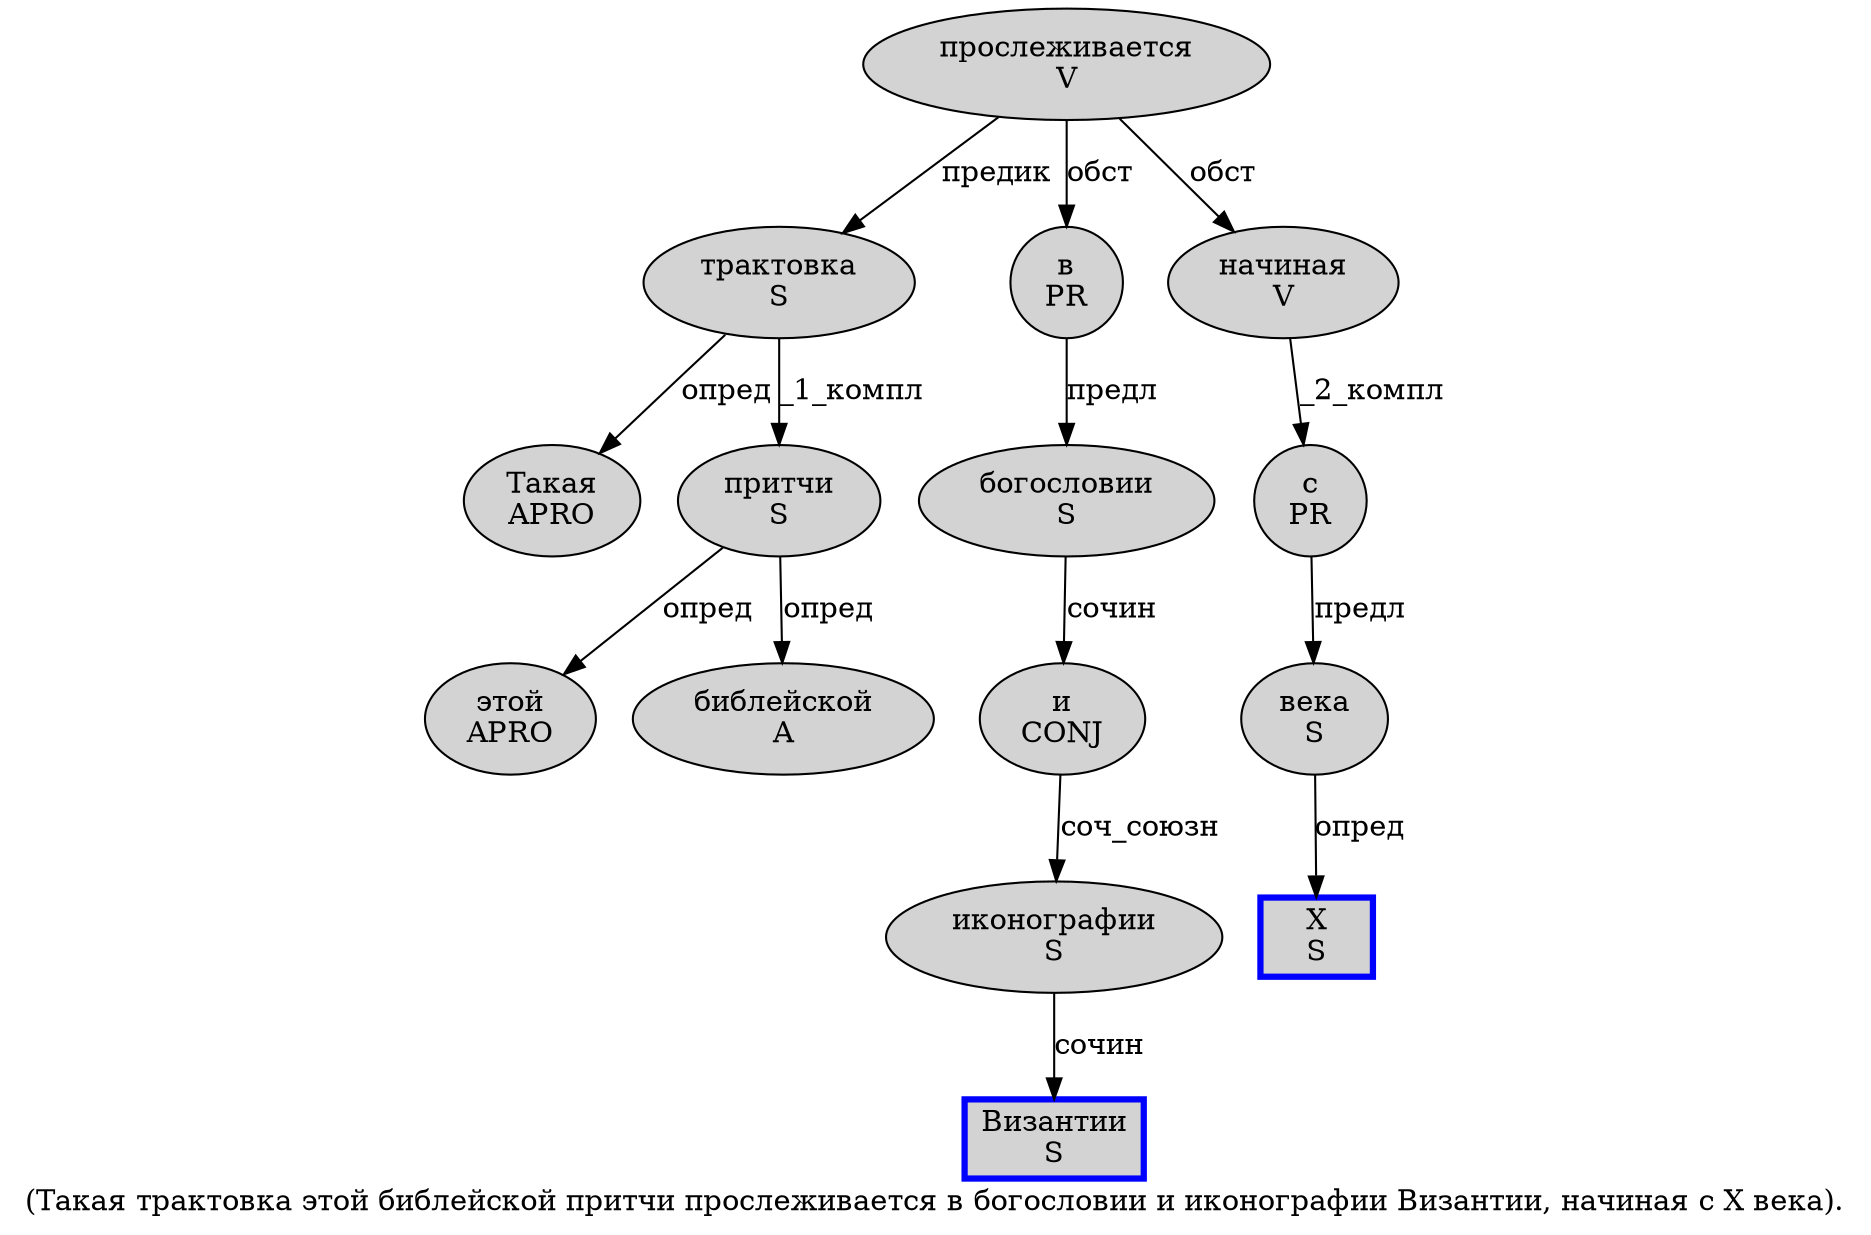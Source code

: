 digraph SENTENCE_4392 {
	graph [label="(Такая трактовка этой библейской притчи прослеживается в богословии и иконографии Византии, начиная с X века)."]
	node [style=filled]
		1 [label="Такая
APRO" color="" fillcolor=lightgray penwidth=1 shape=ellipse]
		2 [label="трактовка
S" color="" fillcolor=lightgray penwidth=1 shape=ellipse]
		3 [label="этой
APRO" color="" fillcolor=lightgray penwidth=1 shape=ellipse]
		4 [label="библейской
A" color="" fillcolor=lightgray penwidth=1 shape=ellipse]
		5 [label="притчи
S" color="" fillcolor=lightgray penwidth=1 shape=ellipse]
		6 [label="прослеживается
V" color="" fillcolor=lightgray penwidth=1 shape=ellipse]
		7 [label="в
PR" color="" fillcolor=lightgray penwidth=1 shape=ellipse]
		8 [label="богословии
S" color="" fillcolor=lightgray penwidth=1 shape=ellipse]
		9 [label="и
CONJ" color="" fillcolor=lightgray penwidth=1 shape=ellipse]
		10 [label="иконографии
S" color="" fillcolor=lightgray penwidth=1 shape=ellipse]
		11 [label="Византии
S" color=blue fillcolor=lightgray penwidth=3 shape=box]
		13 [label="начиная
V" color="" fillcolor=lightgray penwidth=1 shape=ellipse]
		14 [label="с
PR" color="" fillcolor=lightgray penwidth=1 shape=ellipse]
		15 [label="X
S" color=blue fillcolor=lightgray penwidth=3 shape=box]
		16 [label="века
S" color="" fillcolor=lightgray penwidth=1 shape=ellipse]
			8 -> 9 [label="сочин"]
			5 -> 3 [label="опред"]
			5 -> 4 [label="опред"]
			6 -> 2 [label="предик"]
			6 -> 7 [label="обст"]
			6 -> 13 [label="обст"]
			16 -> 15 [label="опред"]
			2 -> 1 [label="опред"]
			2 -> 5 [label="_1_компл"]
			14 -> 16 [label="предл"]
			10 -> 11 [label="сочин"]
			9 -> 10 [label="соч_союзн"]
			13 -> 14 [label="_2_компл"]
			7 -> 8 [label="предл"]
}